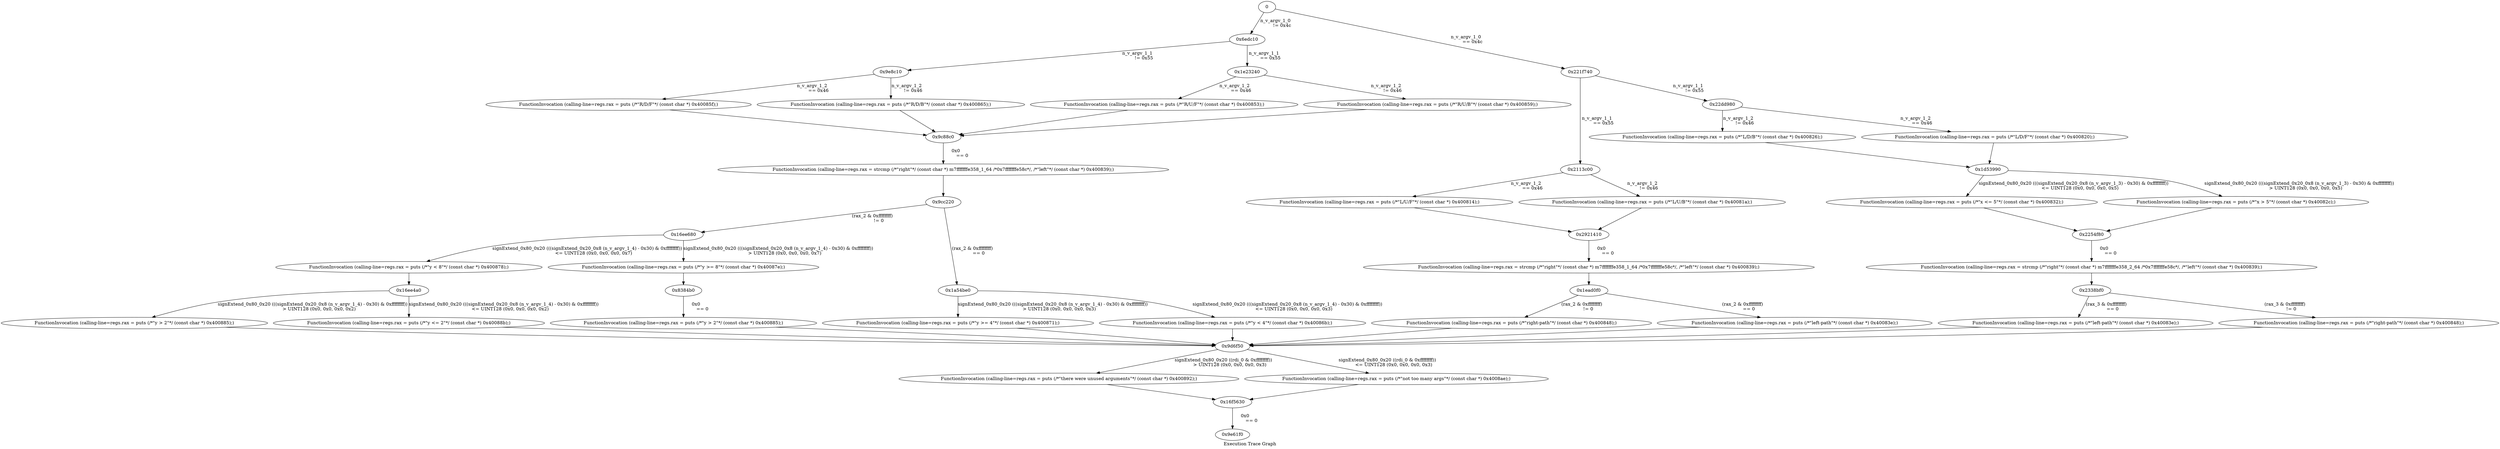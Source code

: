 digraph "Execution Trace Graph" {
	label="Execution Trace Graph";

	Node0 [label = "0"];
	Node0x6edc10 [label = "0x6edc10"];
	Node0x6fc980 [label = "FunctionInvocation (calling-line=regs.rax = puts (/*\"there were unused arguments\"*/ (const char *) 0x400892);)"];
	Node0x8187f0 [label = "FunctionInvocation (calling-line=regs.rax = puts (/*\"y > 2\"*/ (const char *) 0x400885);)"];
	Node0x8384b0 [label = "0x8384b0"];
	Node0x8a7a80 [label = "FunctionInvocation (calling-line=regs.rax = puts (/*\"L/D/B\"*/ (const char *) 0x400826);)"];
	Node0x907470 [label = "FunctionInvocation (calling-line=regs.rax = puts (/*\"L/U/F\"*/ (const char *) 0x400814);)"];
	Node0x9c88c0 [label = "0x9c88c0"];
	Node0x9cc220 [label = "0x9cc220"];
	Node0x9d6f50 [label = "0x9d6f50"];
	Node0x9e61f0 [label = "0x9e61f0"];
	Node0x9e8c10 [label = "0x9e8c10"];
	Node0x9f1680 [label = "FunctionInvocation (calling-line=regs.rax = puts (/*\"y >= 4\"*/ (const char *) 0x400871);)"];
	Node0x16ee4a0 [label = "0x16ee4a0"];
	Node0x16ee680 [label = "0x16ee680"];
	Node0x16f3f10 [label = "FunctionInvocation (calling-line=regs.rax = puts (/*\"not too many args\"*/ (const char *) 0x4008ae);)"];
	Node0x16f5630 [label = "0x16f5630"];
	Node0x18f7f60 [label = "FunctionInvocation (calling-line=regs.rax = puts (/*\"y <= 2\"*/ (const char *) 0x40088b);)"];
	Node0x1903990 [label = "FunctionInvocation (calling-line=regs.rax = puts (/*\"left-path\"*/ (const char *) 0x40083e);)"];
	Node0x1921cc0 [label = "FunctionInvocation (calling-line=regs.rax = puts (/*\"y < 8\"*/ (const char *) 0x400878);)"];
	Node0x1976bc0 [label = "FunctionInvocation (calling-line=regs.rax = puts (/*\"R/U/F\"*/ (const char *) 0x400853);)"];
	Node0x19f48b0 [label = "FunctionInvocation (calling-line=regs.rax = puts (/*\"y > 2\"*/ (const char *) 0x400885);)"];
	Node0x1a54be0 [label = "0x1a54be0"];
	Node0x1a8e030 [label = "FunctionInvocation (calling-line=regs.rax = strcmp (/*\"right\"*/ (const char *) m7fffffffe358_1_64 /*0x7fffffffe58c*/, /*\"left\"*/ (const char *) 0x400839);)"];
	Node0x1b8ea00 [label = "FunctionInvocation (calling-line=regs.rax = puts (/*\"y >= 8\"*/ (const char *) 0x40087e);)"];
	Node0x1ba6b40 [label = "FunctionInvocation (calling-line=regs.rax = puts (/*\"y < 4\"*/ (const char *) 0x40086b);)"];
	Node0x1bb5ee0 [label = "FunctionInvocation (calling-line=regs.rax = puts (/*\"R/D/F\"*/ (const char *) 0x40085f);)"];
	Node0x1c197c0 [label = "FunctionInvocation (calling-line=regs.rax = puts (/*\"R/D/B\"*/ (const char *) 0x400865);)"];
	Node0x1d53990 [label = "0x1d53990"];
	Node0x1d56010 [label = "FunctionInvocation (calling-line=regs.rax = strcmp (/*\"right\"*/ (const char *) m7fffffffe358_2_64 /*0x7fffffffe58c*/, /*\"left\"*/ (const char *) 0x400839);)"];
	Node0x1e23240 [label = "0x1e23240"];
	Node0x1ea2650 [label = "FunctionInvocation (calling-line=regs.rax = puts (/*\"x <= 5\"*/ (const char *) 0x400832);)"];
	Node0x1ead0f0 [label = "0x1ead0f0"];
	Node0x1ead260 [label = "FunctionInvocation (calling-line=regs.rax = puts (/*\"right-path\"*/ (const char *) 0x400848);)"];
	Node0x1f26240 [label = "FunctionInvocation (calling-line=regs.rax = puts (/*\"R/U/B\"*/ (const char *) 0x400859);)"];
	Node0x201f2e0 [label = "FunctionInvocation (calling-line=regs.rax = puts (/*\"right-path\"*/ (const char *) 0x400848);)"];
	Node0x2113c00 [label = "0x2113c00"];
	Node0x2174620 [label = "FunctionInvocation (calling-line=regs.rax = puts (/*\"L/D/F\"*/ (const char *) 0x400820);)"];
	Node0x221f740 [label = "0x221f740"];
	Node0x2254f80 [label = "0x2254f80"];
	Node0x22dd980 [label = "0x22dd980"];
	Node0x2338bf0 [label = "0x2338bf0"];
	Node0x24d1fd0 [label = "FunctionInvocation (calling-line=regs.rax = puts (/*\"x > 5\"*/ (const char *) 0x40082c);)"];
	Node0x2593750 [label = "FunctionInvocation (calling-line=regs.rax = puts (/*\"left-path\"*/ (const char *) 0x40083e);)"];
	Node0x261a850 [label = "FunctionInvocation (calling-line=regs.rax = puts (/*\"L/U/B\"*/ (const char *) 0x40081a);)"];
	Node0x28fa350 [label = "FunctionInvocation (calling-line=regs.rax = strcmp (/*\"right\"*/ (const char *) m7fffffffe358_1_64 /*0x7fffffffe58c*/, /*\"left\"*/ (const char *) 0x400839);)"];
	Node0x2921410 [label = "0x2921410"];
	Node0 -> Node0x6edc10 [label = "n_v_argv_1_0
	 != 0x4c"];
	Node0 -> Node0x221f740 [label = "n_v_argv_1_0
	 == 0x4c"];
	Node0x6edc10 -> Node0x9e8c10 [label = "n_v_argv_1_1
	 != 0x55"];
	Node0x6edc10 -> Node0x1e23240 [label = "n_v_argv_1_1
	 == 0x55"];
	Node0x221f740 -> Node0x22dd980 [label = "n_v_argv_1_1
	 != 0x55"];
	Node0x221f740 -> Node0x2113c00 [label = "n_v_argv_1_1
	 == 0x55"];
	Node0x9e8c10 -> Node0x1bb5ee0 [label = "n_v_argv_1_2
	 == 0x46"];
	Node0x1bb5ee0 -> Node0x9c88c0 [label = ""];
	Node0x9e8c10 -> Node0x1c197c0 [label = "n_v_argv_1_2
	 != 0x46"];
	Node0x1c197c0 -> Node0x9c88c0 [label = ""];
	Node0x1e23240 -> Node0x1976bc0 [label = "n_v_argv_1_2
	 == 0x46"];
	Node0x1976bc0 -> Node0x9c88c0 [label = ""];
	Node0x1e23240 -> Node0x1f26240 [label = "n_v_argv_1_2
	 != 0x46"];
	Node0x1f26240 -> Node0x9c88c0 [label = ""];
	Node0x22dd980 -> Node0x2174620 [label = "n_v_argv_1_2
	 == 0x46"];
	Node0x2174620 -> Node0x1d53990 [label = ""];
	Node0x22dd980 -> Node0x8a7a80 [label = "n_v_argv_1_2
	 != 0x46"];
	Node0x8a7a80 -> Node0x1d53990 [label = ""];
	Node0x2113c00 -> Node0x907470 [label = "n_v_argv_1_2
	 == 0x46"];
	Node0x907470 -> Node0x2921410 [label = ""];
	Node0x2113c00 -> Node0x261a850 [label = "n_v_argv_1_2
	 != 0x46"];
	Node0x261a850 -> Node0x2921410 [label = ""];
	Node0x9c88c0 -> Node0x1a8e030 [label = "0x0
	 == 0"];
	Node0x1a8e030 -> Node0x9cc220 [label = ""];
	Node0x1d53990 -> Node0x24d1fd0 [label = "signExtend_0x80_0x20 (((signExtend_0x20_0x8 (n_v_argv_1_3) - 0x30) & 0xffffffff))
	 > UINT128 (0x0, 0x0, 0x0, 0x5)"];
	Node0x24d1fd0 -> Node0x2254f80 [label = ""];
	Node0x1d53990 -> Node0x1ea2650 [label = "signExtend_0x80_0x20 (((signExtend_0x20_0x8 (n_v_argv_1_3) - 0x30) & 0xffffffff))
	 <= UINT128 (0x0, 0x0, 0x0, 0x5)"];
	Node0x1ea2650 -> Node0x2254f80 [label = ""];
	Node0x2921410 -> Node0x28fa350 [label = "0x0
	 == 0"];
	Node0x28fa350 -> Node0x1ead0f0 [label = ""];
	Node0x9cc220 -> Node0x16ee680 [label = "(rax_2 & 0xffffffff)
	 != 0"];
	Node0x9cc220 -> Node0x1a54be0 [label = "(rax_2 & 0xffffffff)
	 == 0"];
	Node0x2254f80 -> Node0x1d56010 [label = "0x0
	 == 0"];
	Node0x1d56010 -> Node0x2338bf0 [label = ""];
	Node0x1ead0f0 -> Node0x1ead260 [label = "(rax_2 & 0xffffffff)
	 != 0"];
	Node0x1ead260 -> Node0x9d6f50 [label = ""];
	Node0x1ead0f0 -> Node0x2593750 [label = "(rax_2 & 0xffffffff)
	 == 0"];
	Node0x2593750 -> Node0x9d6f50 [label = ""];
	Node0x16ee680 -> Node0x1921cc0 [label = "signExtend_0x80_0x20 (((signExtend_0x20_0x8 (n_v_argv_1_4) - 0x30) & 0xffffffff))
	 <= UINT128 (0x0, 0x0, 0x0, 0x7)"];
	Node0x1921cc0 -> Node0x16ee4a0 [label = ""];
	Node0x16ee680 -> Node0x1b8ea00 [label = "signExtend_0x80_0x20 (((signExtend_0x20_0x8 (n_v_argv_1_4) - 0x30) & 0xffffffff))
	 > UINT128 (0x0, 0x0, 0x0, 0x7)"];
	Node0x1b8ea00 -> Node0x8384b0 [label = ""];
	Node0x1a54be0 -> Node0x9f1680 [label = "signExtend_0x80_0x20 (((signExtend_0x20_0x8 (n_v_argv_1_4) - 0x30) & 0xffffffff))
	 > UINT128 (0x0, 0x0, 0x0, 0x3)"];
	Node0x9f1680 -> Node0x9d6f50 [label = ""];
	Node0x1a54be0 -> Node0x1ba6b40 [label = "signExtend_0x80_0x20 (((signExtend_0x20_0x8 (n_v_argv_1_4) - 0x30) & 0xffffffff))
	 <= UINT128 (0x0, 0x0, 0x0, 0x3)"];
	Node0x1ba6b40 -> Node0x9d6f50 [label = ""];
	Node0x2338bf0 -> Node0x201f2e0 [label = "(rax_3 & 0xffffffff)
	 != 0"];
	Node0x201f2e0 -> Node0x9d6f50 [label = ""];
	Node0x2338bf0 -> Node0x1903990 [label = "(rax_3 & 0xffffffff)
	 == 0"];
	Node0x1903990 -> Node0x9d6f50 [label = ""];
	Node0x9d6f50 -> Node0x6fc980 [label = "signExtend_0x80_0x20 ((rdi_0 & 0xffffffff))
	 > UINT128 (0x0, 0x0, 0x0, 0x3)"];
	Node0x6fc980 -> Node0x16f5630 [label = ""];
	Node0x9d6f50 -> Node0x16f3f10 [label = "signExtend_0x80_0x20 ((rdi_0 & 0xffffffff))
	 <= UINT128 (0x0, 0x0, 0x0, 0x3)"];
	Node0x16f3f10 -> Node0x16f5630 [label = ""];
	Node0x16ee4a0 -> Node0x8187f0 [label = "signExtend_0x80_0x20 (((signExtend_0x20_0x8 (n_v_argv_1_4) - 0x30) & 0xffffffff))
	 > UINT128 (0x0, 0x0, 0x0, 0x2)"];
	Node0x8187f0 -> Node0x9d6f50 [label = ""];
	Node0x16ee4a0 -> Node0x18f7f60 [label = "signExtend_0x80_0x20 (((signExtend_0x20_0x8 (n_v_argv_1_4) - 0x30) & 0xffffffff))
	 <= UINT128 (0x0, 0x0, 0x0, 0x2)"];
	Node0x18f7f60 -> Node0x9d6f50 [label = ""];
	Node0x8384b0 -> Node0x19f48b0 [label = "0x0
	 == 0"];
	Node0x19f48b0 -> Node0x9d6f50 [label = ""];
	Node0x16f5630 -> Node0x9e61f0 [label = "0x0
	 == 0"];
}
